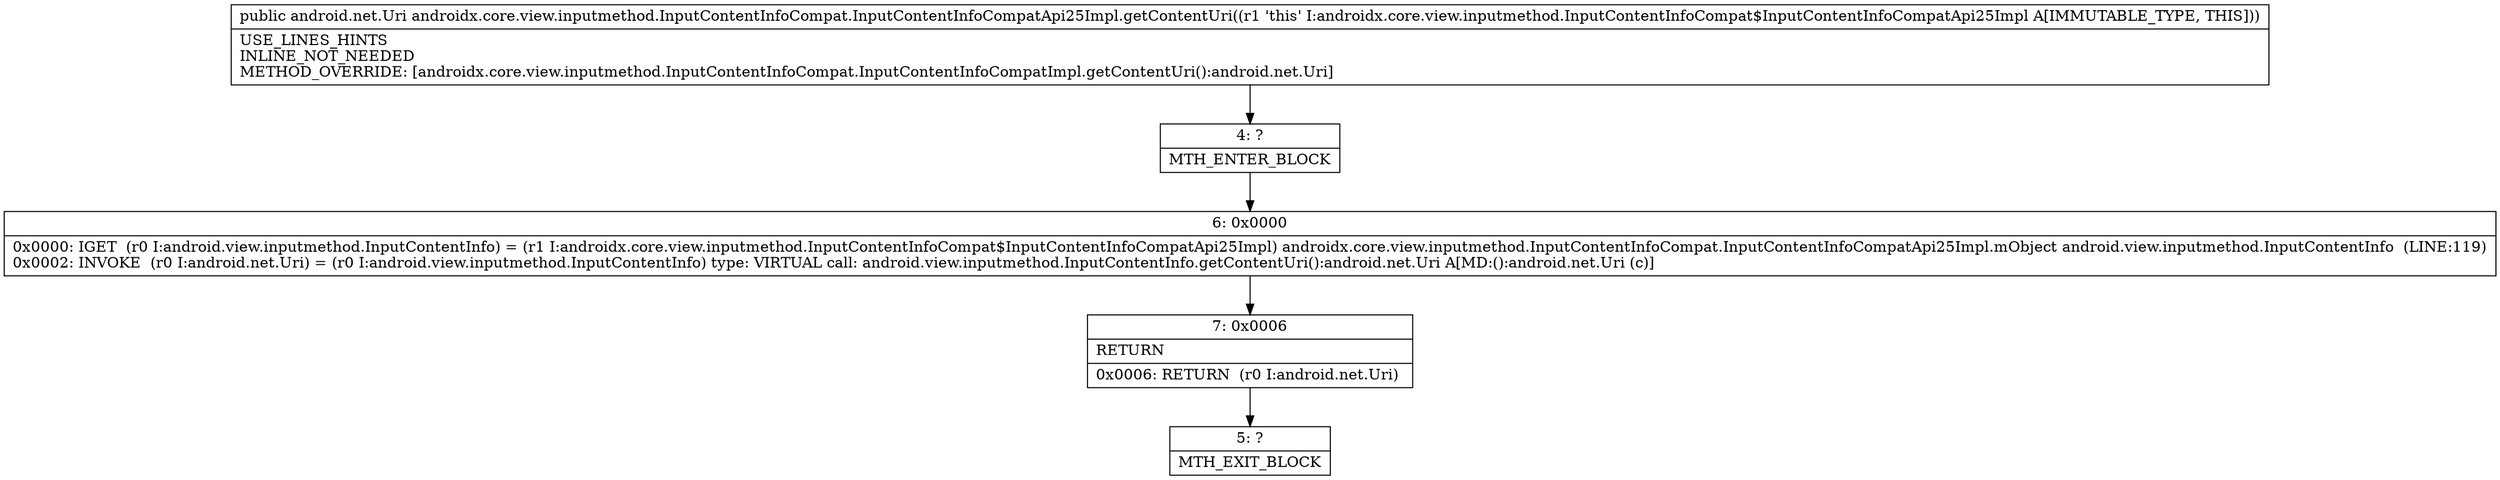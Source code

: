 digraph "CFG forandroidx.core.view.inputmethod.InputContentInfoCompat.InputContentInfoCompatApi25Impl.getContentUri()Landroid\/net\/Uri;" {
Node_4 [shape=record,label="{4\:\ ?|MTH_ENTER_BLOCK\l}"];
Node_6 [shape=record,label="{6\:\ 0x0000|0x0000: IGET  (r0 I:android.view.inputmethod.InputContentInfo) = (r1 I:androidx.core.view.inputmethod.InputContentInfoCompat$InputContentInfoCompatApi25Impl) androidx.core.view.inputmethod.InputContentInfoCompat.InputContentInfoCompatApi25Impl.mObject android.view.inputmethod.InputContentInfo  (LINE:119)\l0x0002: INVOKE  (r0 I:android.net.Uri) = (r0 I:android.view.inputmethod.InputContentInfo) type: VIRTUAL call: android.view.inputmethod.InputContentInfo.getContentUri():android.net.Uri A[MD:():android.net.Uri (c)]\l}"];
Node_7 [shape=record,label="{7\:\ 0x0006|RETURN\l|0x0006: RETURN  (r0 I:android.net.Uri) \l}"];
Node_5 [shape=record,label="{5\:\ ?|MTH_EXIT_BLOCK\l}"];
MethodNode[shape=record,label="{public android.net.Uri androidx.core.view.inputmethod.InputContentInfoCompat.InputContentInfoCompatApi25Impl.getContentUri((r1 'this' I:androidx.core.view.inputmethod.InputContentInfoCompat$InputContentInfoCompatApi25Impl A[IMMUTABLE_TYPE, THIS]))  | USE_LINES_HINTS\lINLINE_NOT_NEEDED\lMETHOD_OVERRIDE: [androidx.core.view.inputmethod.InputContentInfoCompat.InputContentInfoCompatImpl.getContentUri():android.net.Uri]\l}"];
MethodNode -> Node_4;Node_4 -> Node_6;
Node_6 -> Node_7;
Node_7 -> Node_5;
}

